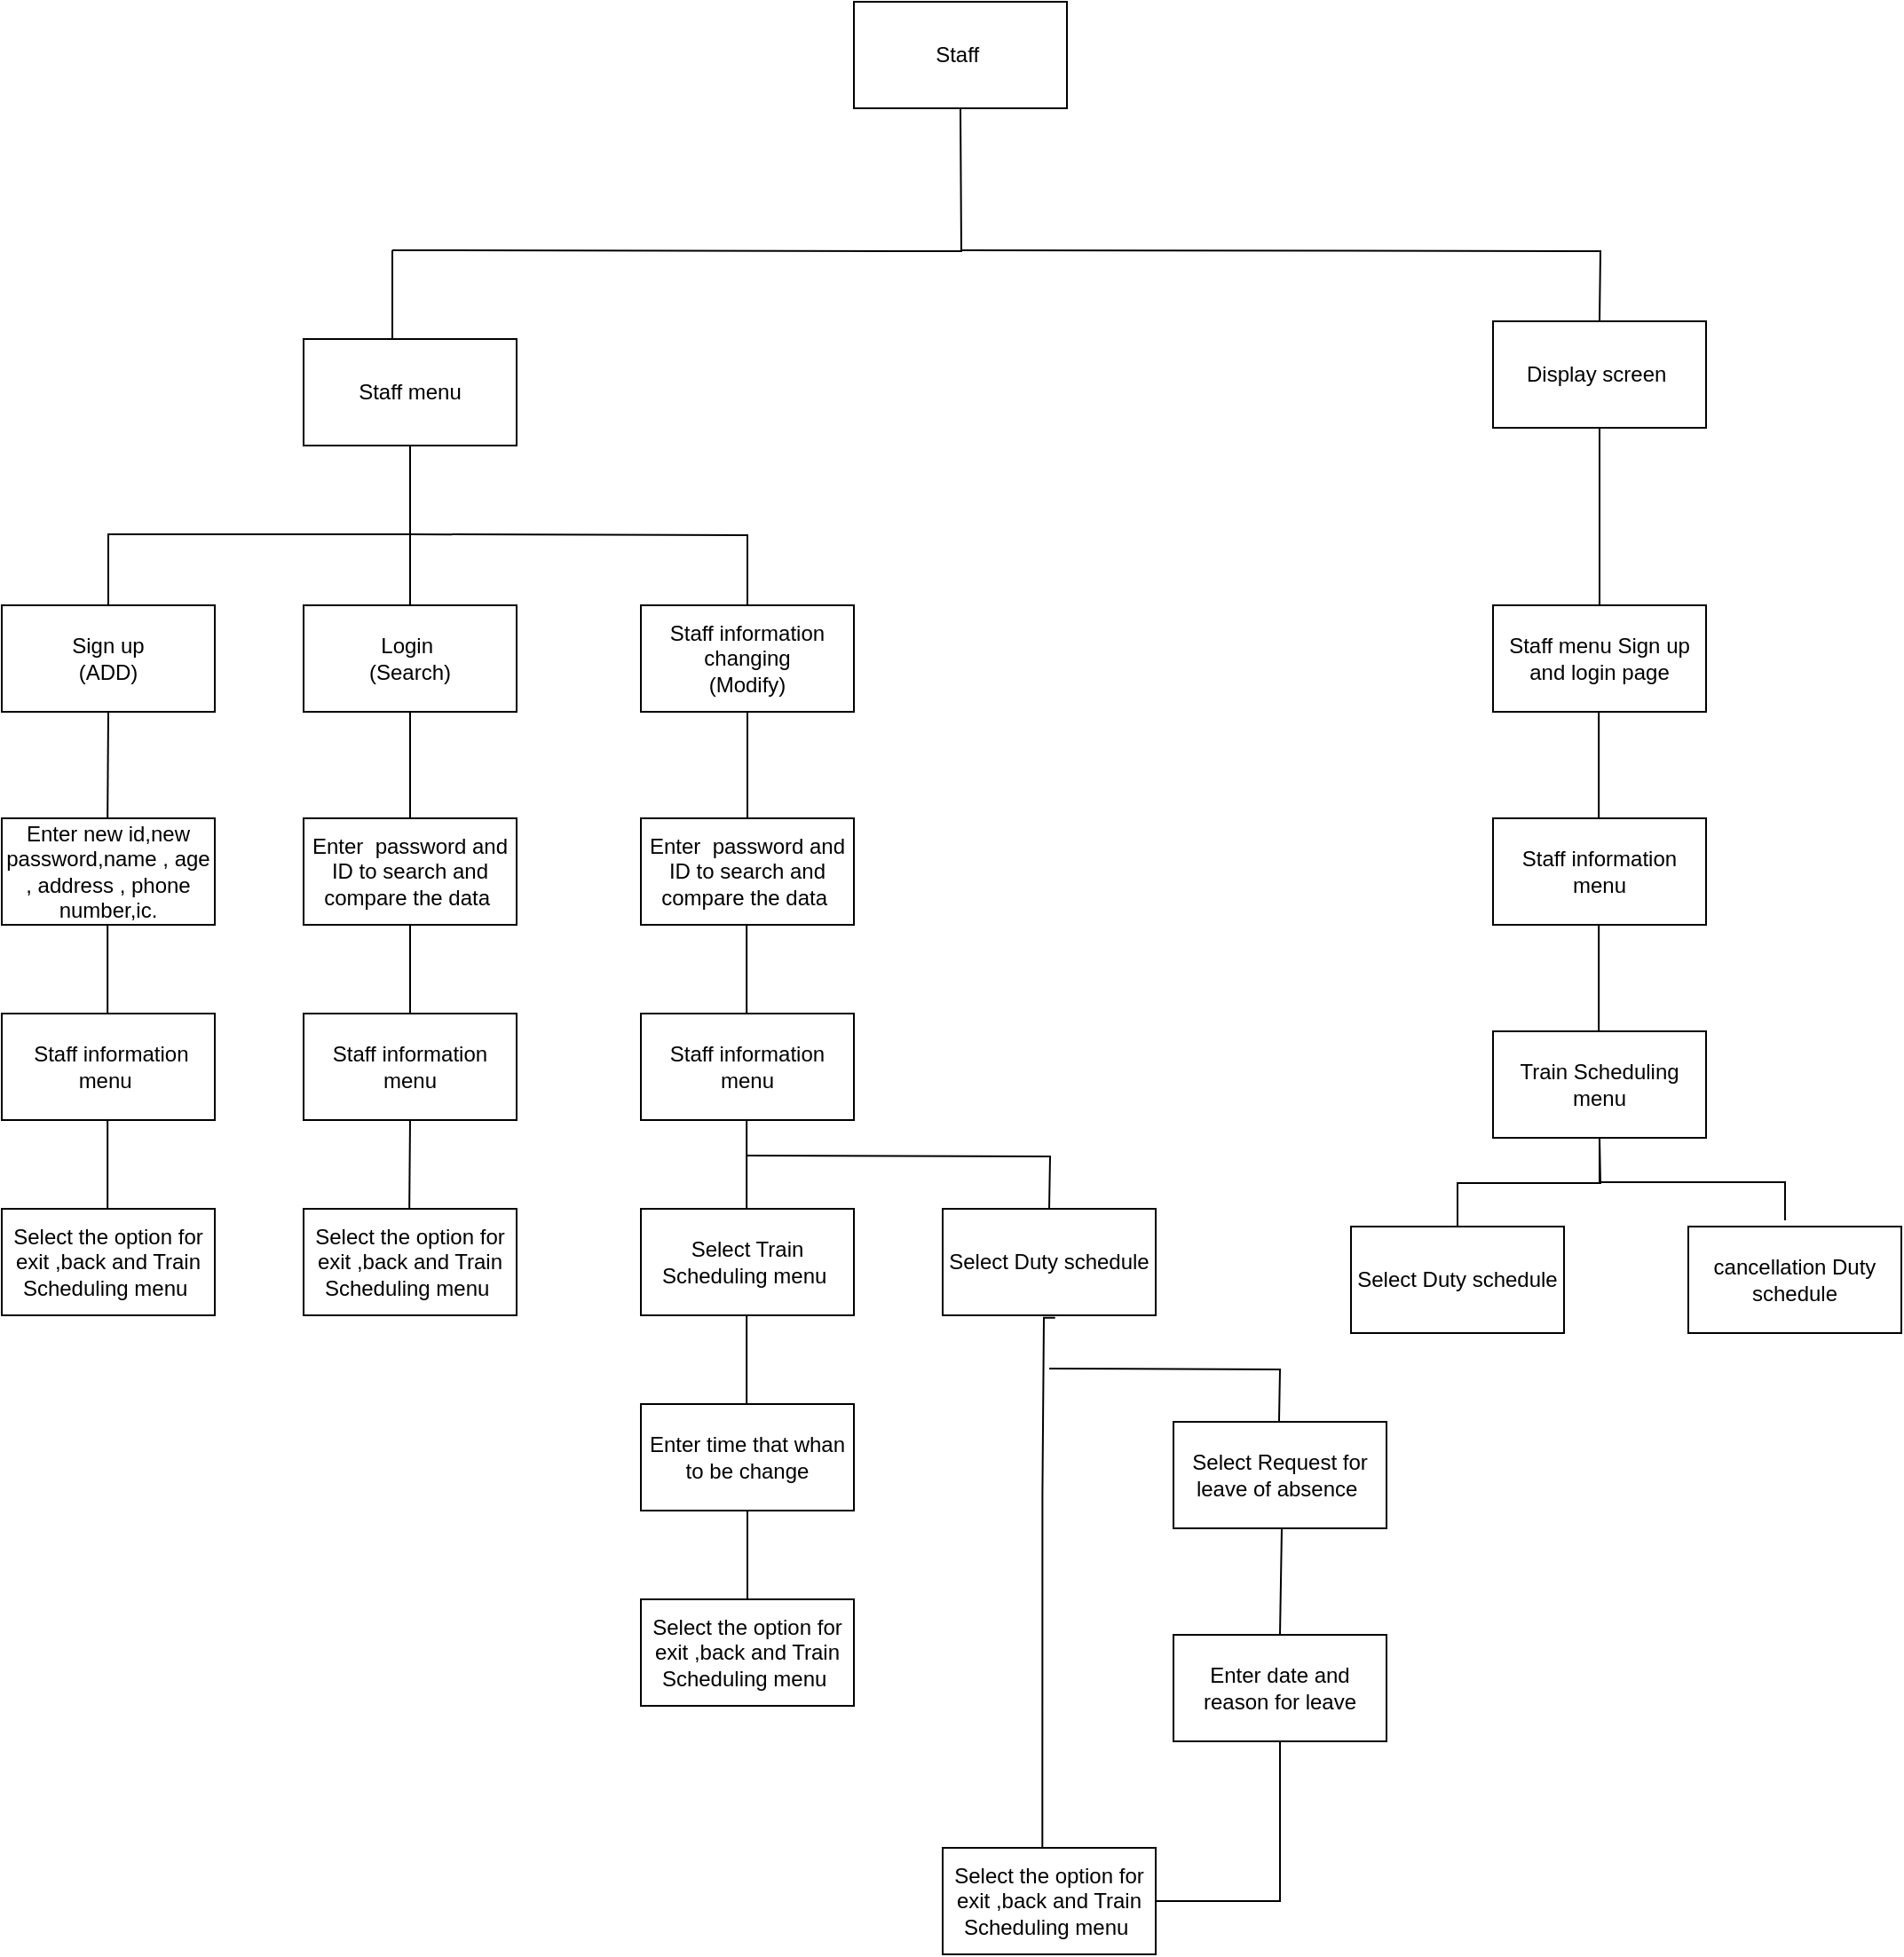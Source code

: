 <mxfile version="24.0.8" type="device">
  <diagram name="Page-1" id="BaL-FvqpIHobHH0_60As">
    <mxGraphModel dx="1062" dy="1672" grid="1" gridSize="10" guides="1" tooltips="1" connect="1" arrows="1" fold="1" page="1" pageScale="1" pageWidth="850" pageHeight="1100" math="0" shadow="0">
      <root>
        <mxCell id="0" />
        <mxCell id="1" parent="0" />
        <mxCell id="vPWYfFUL58d0yr6fHRVj-1" value="Staff menu" style="rounded=0;whiteSpace=wrap;html=1;" parent="1" vertex="1">
          <mxGeometry x="350" y="130" width="120" height="60" as="geometry" />
        </mxCell>
        <mxCell id="E4wZGPF--s3q-F9TYSMC-1" value="Login&amp;nbsp;&lt;div&gt;(Search)&lt;/div&gt;" style="rounded=0;whiteSpace=wrap;html=1;" parent="1" vertex="1">
          <mxGeometry x="350" y="280" width="120" height="60" as="geometry" />
        </mxCell>
        <mxCell id="E4wZGPF--s3q-F9TYSMC-5" value="Staff information changing&lt;div&gt;(Modify)&lt;/div&gt;" style="rounded=0;whiteSpace=wrap;html=1;" parent="1" vertex="1">
          <mxGeometry x="540" y="280" width="120" height="60" as="geometry" />
        </mxCell>
        <mxCell id="E4wZGPF--s3q-F9TYSMC-8" value="Sign up&lt;div&gt;(ADD)&lt;/div&gt;" style="rounded=0;whiteSpace=wrap;html=1;" parent="1" vertex="1">
          <mxGeometry x="180" y="280" width="120" height="60" as="geometry" />
        </mxCell>
        <mxCell id="E4wZGPF--s3q-F9TYSMC-9" value="Enter new id,new password,name , age , address , phone number,ic." style="whiteSpace=wrap;html=1;rounded=0;" parent="1" vertex="1">
          <mxGeometry x="180" y="400" width="120" height="60" as="geometry" />
        </mxCell>
        <mxCell id="E4wZGPF--s3q-F9TYSMC-13" value="&amp;nbsp;Staff information menu&amp;nbsp;" style="whiteSpace=wrap;html=1;rounded=0;" parent="1" vertex="1">
          <mxGeometry x="180" y="510" width="120" height="60" as="geometry" />
        </mxCell>
        <mxCell id="E4wZGPF--s3q-F9TYSMC-15" value="Select the option for exit ,back and Train Scheduling menu&amp;nbsp;" style="whiteSpace=wrap;html=1;rounded=0;" parent="1" vertex="1">
          <mxGeometry x="180" y="620" width="120" height="60" as="geometry" />
        </mxCell>
        <mxCell id="E4wZGPF--s3q-F9TYSMC-17" value="Enter&amp;nbsp; password and ID to search and compare the data&amp;nbsp;" style="whiteSpace=wrap;html=1;rounded=0;" parent="1" vertex="1">
          <mxGeometry x="350" y="400" width="120" height="60" as="geometry" />
        </mxCell>
        <mxCell id="E4wZGPF--s3q-F9TYSMC-19" value="Enter&amp;nbsp; password and ID to search and compare the data&amp;nbsp;" style="whiteSpace=wrap;html=1;rounded=0;" parent="1" vertex="1">
          <mxGeometry x="540" y="400" width="120" height="60" as="geometry" />
        </mxCell>
        <mxCell id="E4wZGPF--s3q-F9TYSMC-21" value="Staff information menu" style="whiteSpace=wrap;html=1;rounded=0;" parent="1" vertex="1">
          <mxGeometry x="350" y="510" width="120" height="60" as="geometry" />
        </mxCell>
        <mxCell id="E4wZGPF--s3q-F9TYSMC-23" value="Select the option for exit ,back and Train Scheduling menu&amp;nbsp;" style="whiteSpace=wrap;html=1;rounded=0;" parent="1" vertex="1">
          <mxGeometry x="350" y="620" width="120" height="60" as="geometry" />
        </mxCell>
        <mxCell id="E4wZGPF--s3q-F9TYSMC-29" value="" style="endArrow=none;html=1;rounded=0;fontSize=12;startSize=8;endSize=8;curved=1;entryX=0.5;entryY=1;entryDx=0;entryDy=0;" parent="1" target="vPWYfFUL58d0yr6fHRVj-1" edge="1">
          <mxGeometry width="50" height="50" relative="1" as="geometry">
            <mxPoint x="410" y="240" as="sourcePoint" />
            <mxPoint x="460" y="230" as="targetPoint" />
          </mxGeometry>
        </mxCell>
        <mxCell id="E4wZGPF--s3q-F9TYSMC-31" value="" style="endArrow=none;html=1;rounded=0;fontSize=12;startSize=8;endSize=8;edgeStyle=orthogonalEdgeStyle;entryX=0.5;entryY=0;entryDx=0;entryDy=0;" parent="1" target="E4wZGPF--s3q-F9TYSMC-5" edge="1">
          <mxGeometry width="50" height="50" relative="1" as="geometry">
            <mxPoint x="410" y="240" as="sourcePoint" />
            <mxPoint x="600" y="270" as="targetPoint" />
          </mxGeometry>
        </mxCell>
        <mxCell id="E4wZGPF--s3q-F9TYSMC-32" value="" style="endArrow=none;html=1;rounded=0;fontSize=12;startSize=8;endSize=8;edgeStyle=orthogonalEdgeStyle;entryX=0.5;entryY=0;entryDx=0;entryDy=0;" parent="1" target="E4wZGPF--s3q-F9TYSMC-8" edge="1">
          <mxGeometry width="50" height="50" relative="1" as="geometry">
            <mxPoint x="410" y="240" as="sourcePoint" />
            <mxPoint x="410" y="240" as="targetPoint" />
            <Array as="points">
              <mxPoint x="240" y="240" />
            </Array>
          </mxGeometry>
        </mxCell>
        <mxCell id="E4wZGPF--s3q-F9TYSMC-33" value="" style="endArrow=none;html=1;rounded=0;fontSize=12;startSize=8;endSize=8;curved=1;" parent="1" edge="1">
          <mxGeometry width="50" height="50" relative="1" as="geometry">
            <mxPoint x="410" y="280" as="sourcePoint" />
            <mxPoint x="410" y="240" as="targetPoint" />
          </mxGeometry>
        </mxCell>
        <mxCell id="E4wZGPF--s3q-F9TYSMC-40" value="Staff information menu" style="whiteSpace=wrap;html=1;rounded=0;" parent="1" vertex="1">
          <mxGeometry x="540" y="510" width="120" height="60" as="geometry" />
        </mxCell>
        <mxCell id="E4wZGPF--s3q-F9TYSMC-52" value="Staff&amp;nbsp;" style="whiteSpace=wrap;html=1;rounded=0;" parent="1" vertex="1">
          <mxGeometry x="660" y="-60" width="120" height="60" as="geometry" />
        </mxCell>
        <mxCell id="E4wZGPF--s3q-F9TYSMC-53" value="" style="endArrow=none;html=1;rounded=0;fontSize=12;startSize=8;endSize=8;edgeStyle=orthogonalEdgeStyle;" parent="1" edge="1">
          <mxGeometry width="50" height="50" relative="1" as="geometry">
            <mxPoint x="400" y="80" as="sourcePoint" />
            <mxPoint x="720" as="targetPoint" />
          </mxGeometry>
        </mxCell>
        <mxCell id="E4wZGPF--s3q-F9TYSMC-54" value="" style="endArrow=none;html=1;rounded=0;fontSize=12;startSize=8;endSize=8;curved=1;" parent="1" edge="1">
          <mxGeometry width="50" height="50" relative="1" as="geometry">
            <mxPoint x="400" y="130" as="sourcePoint" />
            <mxPoint x="400" y="80" as="targetPoint" />
          </mxGeometry>
        </mxCell>
        <mxCell id="E4wZGPF--s3q-F9TYSMC-55" value="Display screen&amp;nbsp;" style="whiteSpace=wrap;html=1;rounded=0;" parent="1" vertex="1">
          <mxGeometry x="1020" y="120" width="120" height="60" as="geometry" />
        </mxCell>
        <mxCell id="E4wZGPF--s3q-F9TYSMC-60" value="Select Train Scheduling menu&amp;nbsp;" style="whiteSpace=wrap;html=1;rounded=0;" parent="1" vertex="1">
          <mxGeometry x="540" y="620" width="120" height="60" as="geometry" />
        </mxCell>
        <mxCell id="E4wZGPF--s3q-F9TYSMC-62" value="Select Duty schedule" style="whiteSpace=wrap;html=1;rounded=0;" parent="1" vertex="1">
          <mxGeometry x="710" y="620" width="120" height="60" as="geometry" />
        </mxCell>
        <mxCell id="E4wZGPF--s3q-F9TYSMC-65" value="Enter time that whan to be change" style="rounded=0;whiteSpace=wrap;html=1;" parent="1" vertex="1">
          <mxGeometry x="540" y="730" width="120" height="60" as="geometry" />
        </mxCell>
        <mxCell id="E4wZGPF--s3q-F9TYSMC-66" value="Select the option for exit ,back and Train Scheduling menu&amp;nbsp;" style="whiteSpace=wrap;html=1;rounded=0;" parent="1" vertex="1">
          <mxGeometry x="540" y="840" width="120" height="60" as="geometry" />
        </mxCell>
        <mxCell id="E4wZGPF--s3q-F9TYSMC-77" value="" style="endArrow=none;html=1;rounded=0;fontSize=12;startSize=8;endSize=8;edgeStyle=orthogonalEdgeStyle;" parent="1" edge="1">
          <mxGeometry width="50" height="50" relative="1" as="geometry">
            <mxPoint x="720" y="80" as="sourcePoint" />
            <mxPoint x="1080" y="120" as="targetPoint" />
          </mxGeometry>
        </mxCell>
        <mxCell id="E4wZGPF--s3q-F9TYSMC-78" style="edgeStyle=none;curved=1;rounded=0;orthogonalLoop=1;jettySize=auto;html=1;entryX=0.5;entryY=0;entryDx=0;entryDy=0;fontSize=12;startSize=8;endSize=8;" parent="1" source="E4wZGPF--s3q-F9TYSMC-55" target="E4wZGPF--s3q-F9TYSMC-55" edge="1">
          <mxGeometry relative="1" as="geometry" />
        </mxCell>
        <mxCell id="E4wZGPF--s3q-F9TYSMC-79" value="Staff menu Sign up and login page" style="whiteSpace=wrap;html=1;rounded=0;" parent="1" vertex="1">
          <mxGeometry x="1020" y="280" width="120" height="60" as="geometry" />
        </mxCell>
        <mxCell id="E4wZGPF--s3q-F9TYSMC-80" value="Staff information menu" style="whiteSpace=wrap;html=1;rounded=0;" parent="1" vertex="1">
          <mxGeometry x="1020" y="400" width="120" height="60" as="geometry" />
        </mxCell>
        <mxCell id="E4wZGPF--s3q-F9TYSMC-81" value="Train Scheduling menu" style="whiteSpace=wrap;html=1;rounded=0;" parent="1" vertex="1">
          <mxGeometry x="1020" y="520" width="120" height="60" as="geometry" />
        </mxCell>
        <mxCell id="E4wZGPF--s3q-F9TYSMC-83" value="" style="endArrow=none;html=1;rounded=0;fontSize=12;startSize=8;endSize=8;curved=1;entryX=0.5;entryY=1;entryDx=0;entryDy=0;" parent="1" target="E4wZGPF--s3q-F9TYSMC-5" edge="1">
          <mxGeometry width="50" height="50" relative="1" as="geometry">
            <mxPoint x="600" y="400" as="sourcePoint" />
            <mxPoint x="650" y="350" as="targetPoint" />
          </mxGeometry>
        </mxCell>
        <mxCell id="E4wZGPF--s3q-F9TYSMC-84" value="" style="endArrow=none;html=1;rounded=0;fontSize=12;startSize=8;endSize=8;curved=1;entryX=0.5;entryY=1;entryDx=0;entryDy=0;entryPerimeter=0;exitX=0.5;exitY=0;exitDx=0;exitDy=0;" parent="1" source="E4wZGPF--s3q-F9TYSMC-17" target="E4wZGPF--s3q-F9TYSMC-1" edge="1">
          <mxGeometry width="50" height="50" relative="1" as="geometry">
            <mxPoint x="405" y="400" as="sourcePoint" />
            <mxPoint x="415" y="340" as="targetPoint" />
          </mxGeometry>
        </mxCell>
        <mxCell id="E4wZGPF--s3q-F9TYSMC-85" value="" style="endArrow=none;html=1;rounded=0;fontSize=12;startSize=8;endSize=8;curved=1;entryX=0.5;entryY=1;entryDx=0;entryDy=0;exitX=0.5;exitY=0;exitDx=0;exitDy=0;" parent="1" source="E4wZGPF--s3q-F9TYSMC-21" target="E4wZGPF--s3q-F9TYSMC-17" edge="1">
          <mxGeometry width="50" height="50" relative="1" as="geometry">
            <mxPoint x="400" y="510" as="sourcePoint" />
            <mxPoint x="450" y="460" as="targetPoint" />
          </mxGeometry>
        </mxCell>
        <mxCell id="E4wZGPF--s3q-F9TYSMC-87" value="" style="endArrow=none;html=1;rounded=0;fontSize=12;startSize=8;endSize=8;curved=1;entryX=0.5;entryY=1;entryDx=0;entryDy=0;" parent="1" target="E4wZGPF--s3q-F9TYSMC-21" edge="1">
          <mxGeometry width="50" height="50" relative="1" as="geometry">
            <mxPoint x="409.58" y="620" as="sourcePoint" />
            <mxPoint x="409.58" y="580" as="targetPoint" />
          </mxGeometry>
        </mxCell>
        <mxCell id="E4wZGPF--s3q-F9TYSMC-88" value="" style="endArrow=none;html=1;rounded=0;fontSize=12;startSize=8;endSize=8;curved=1;exitX=0.5;exitY=0;exitDx=0;exitDy=0;" parent="1" edge="1">
          <mxGeometry width="50" height="50" relative="1" as="geometry">
            <mxPoint x="239.58" y="510" as="sourcePoint" />
            <mxPoint x="239.58" y="460" as="targetPoint" />
          </mxGeometry>
        </mxCell>
        <mxCell id="E4wZGPF--s3q-F9TYSMC-89" value="" style="endArrow=none;html=1;rounded=0;fontSize=12;startSize=8;endSize=8;curved=1;entryX=0.5;entryY=1;entryDx=0;entryDy=0;exitX=0.5;exitY=0;exitDx=0;exitDy=0;" parent="1" target="E4wZGPF--s3q-F9TYSMC-8" edge="1">
          <mxGeometry width="50" height="50" relative="1" as="geometry">
            <mxPoint x="239.58" y="400" as="sourcePoint" />
            <mxPoint x="239.58" y="350" as="targetPoint" />
          </mxGeometry>
        </mxCell>
        <mxCell id="E4wZGPF--s3q-F9TYSMC-90" value="" style="endArrow=none;html=1;rounded=0;fontSize=12;startSize=8;endSize=8;curved=1;entryX=0.5;entryY=1;entryDx=0;entryDy=0;exitX=0.5;exitY=0;exitDx=0;exitDy=0;" parent="1" edge="1">
          <mxGeometry width="50" height="50" relative="1" as="geometry">
            <mxPoint x="239.58" y="620" as="sourcePoint" />
            <mxPoint x="239.58" y="570" as="targetPoint" />
          </mxGeometry>
        </mxCell>
        <mxCell id="E4wZGPF--s3q-F9TYSMC-93" value="" style="endArrow=none;html=1;rounded=0;fontSize=12;startSize=8;endSize=8;curved=1;entryX=0.5;entryY=1;entryDx=0;entryDy=0;exitX=0.5;exitY=0;exitDx=0;exitDy=0;" parent="1" edge="1">
          <mxGeometry width="50" height="50" relative="1" as="geometry">
            <mxPoint x="599.58" y="510" as="sourcePoint" />
            <mxPoint x="599.58" y="460" as="targetPoint" />
          </mxGeometry>
        </mxCell>
        <mxCell id="E4wZGPF--s3q-F9TYSMC-94" value="" style="endArrow=none;html=1;rounded=0;fontSize=12;startSize=8;endSize=8;curved=1;entryX=0.5;entryY=1;entryDx=0;entryDy=0;exitX=0.5;exitY=0;exitDx=0;exitDy=0;" parent="1" edge="1">
          <mxGeometry width="50" height="50" relative="1" as="geometry">
            <mxPoint x="599.58" y="620" as="sourcePoint" />
            <mxPoint x="599.58" y="570" as="targetPoint" />
          </mxGeometry>
        </mxCell>
        <mxCell id="E4wZGPF--s3q-F9TYSMC-95" value="" style="endArrow=none;html=1;rounded=0;fontSize=12;startSize=8;endSize=8;curved=1;entryX=0.5;entryY=1;entryDx=0;entryDy=0;exitX=0.5;exitY=0;exitDx=0;exitDy=0;" parent="1" edge="1">
          <mxGeometry width="50" height="50" relative="1" as="geometry">
            <mxPoint x="599.58" y="730" as="sourcePoint" />
            <mxPoint x="599.58" y="680" as="targetPoint" />
          </mxGeometry>
        </mxCell>
        <mxCell id="E4wZGPF--s3q-F9TYSMC-96" value="" style="endArrow=none;html=1;rounded=0;fontSize=12;startSize=8;endSize=8;entryX=0.5;entryY=1;entryDx=0;entryDy=0;exitX=0.468;exitY=0.03;exitDx=0;exitDy=0;edgeStyle=orthogonalEdgeStyle;exitPerimeter=0;" parent="1" source="pTbYH773xOgXTVPVtxN6-2" edge="1">
          <mxGeometry width="50" height="50" relative="1" as="geometry">
            <mxPoint x="766.63" y="858.65" as="sourcePoint" />
            <mxPoint x="773.35" y="681.35" as="targetPoint" />
            <Array as="points">
              <mxPoint x="766" y="780" />
              <mxPoint x="767" y="780" />
              <mxPoint x="767" y="681" />
            </Array>
          </mxGeometry>
        </mxCell>
        <mxCell id="E4wZGPF--s3q-F9TYSMC-100" value="" style="endArrow=none;html=1;rounded=0;fontSize=12;startSize=8;endSize=8;curved=1;entryX=0.5;entryY=1;entryDx=0;entryDy=0;" parent="1" target="E4wZGPF--s3q-F9TYSMC-55" edge="1">
          <mxGeometry width="50" height="50" relative="1" as="geometry">
            <mxPoint x="1080" y="280" as="sourcePoint" />
            <mxPoint x="1130" y="230" as="targetPoint" />
          </mxGeometry>
        </mxCell>
        <mxCell id="E4wZGPF--s3q-F9TYSMC-101" value="" style="endArrow=none;html=1;rounded=0;fontSize=12;startSize=8;endSize=8;curved=1;entryX=0.5;entryY=1;entryDx=0;entryDy=0;" parent="1" edge="1">
          <mxGeometry width="50" height="50" relative="1" as="geometry">
            <mxPoint x="1079.58" y="400" as="sourcePoint" />
            <mxPoint x="1079.58" y="340" as="targetPoint" />
          </mxGeometry>
        </mxCell>
        <mxCell id="E4wZGPF--s3q-F9TYSMC-102" value="" style="endArrow=none;html=1;rounded=0;fontSize=12;startSize=8;endSize=8;curved=1;entryX=0.5;entryY=1;entryDx=0;entryDy=0;" parent="1" edge="1">
          <mxGeometry width="50" height="50" relative="1" as="geometry">
            <mxPoint x="1079.58" y="520" as="sourcePoint" />
            <mxPoint x="1079.58" y="460" as="targetPoint" />
          </mxGeometry>
        </mxCell>
        <mxCell id="E4wZGPF--s3q-F9TYSMC-106" value="Select&amp;nbsp;Request for leave of absence&amp;nbsp;" style="whiteSpace=wrap;html=1;rounded=0;" parent="1" vertex="1">
          <mxGeometry x="840" y="740" width="120" height="60" as="geometry" />
        </mxCell>
        <mxCell id="E4wZGPF--s3q-F9TYSMC-113" value="" style="endArrow=none;html=1;rounded=0;fontSize=12;startSize=8;endSize=8;edgeStyle=orthogonalEdgeStyle;exitX=0.5;exitY=0;exitDx=0;exitDy=0;" parent="1" source="E4wZGPF--s3q-F9TYSMC-114" edge="1">
          <mxGeometry width="50" height="50" relative="1" as="geometry">
            <mxPoint x="1080" y="620" as="sourcePoint" />
            <mxPoint x="1080" y="580" as="targetPoint" />
          </mxGeometry>
        </mxCell>
        <mxCell id="E4wZGPF--s3q-F9TYSMC-114" value="Select Duty schedule" style="whiteSpace=wrap;html=1;rounded=0;" parent="1" vertex="1">
          <mxGeometry x="940" y="630" width="120" height="60" as="geometry" />
        </mxCell>
        <mxCell id="E4wZGPF--s3q-F9TYSMC-115" value="cancellation Duty schedule" style="whiteSpace=wrap;html=1;rounded=0;" parent="1" vertex="1">
          <mxGeometry x="1130" y="630" width="120" height="60" as="geometry" />
        </mxCell>
        <mxCell id="E4wZGPF--s3q-F9TYSMC-119" value="" style="endArrow=none;html=1;rounded=0;fontSize=12;startSize=8;endSize=8;edgeStyle=orthogonalEdgeStyle;exitX=0.454;exitY=-0.058;exitDx=0;exitDy=0;exitPerimeter=0;entryX=0.5;entryY=1;entryDx=0;entryDy=0;" parent="1" source="E4wZGPF--s3q-F9TYSMC-115" target="E4wZGPF--s3q-F9TYSMC-81" edge="1">
          <mxGeometry width="50" height="50" relative="1" as="geometry">
            <mxPoint x="1140" y="610" as="sourcePoint" />
            <mxPoint x="1220" y="560" as="targetPoint" />
          </mxGeometry>
        </mxCell>
        <mxCell id="E4wZGPF--s3q-F9TYSMC-121" value="" style="endArrow=none;html=1;rounded=0;fontSize=12;startSize=8;endSize=8;edgeStyle=orthogonalEdgeStyle;entryX=0.5;entryY=0;entryDx=0;entryDy=0;" parent="1" edge="1">
          <mxGeometry width="50" height="50" relative="1" as="geometry">
            <mxPoint x="600" y="590" as="sourcePoint" />
            <mxPoint x="770" y="620" as="targetPoint" />
          </mxGeometry>
        </mxCell>
        <mxCell id="E4wZGPF--s3q-F9TYSMC-124" value="" style="endArrow=none;html=1;rounded=0;fontSize=12;startSize=8;endSize=8;curved=1;entryX=0.5;entryY=1;entryDx=0;entryDy=0;" parent="1" target="E4wZGPF--s3q-F9TYSMC-65" edge="1" source="E4wZGPF--s3q-F9TYSMC-66">
          <mxGeometry width="50" height="50" relative="1" as="geometry">
            <mxPoint x="680" y="960" as="sourcePoint" />
            <mxPoint x="730" y="910" as="targetPoint" />
          </mxGeometry>
        </mxCell>
        <mxCell id="pTbYH773xOgXTVPVtxN6-1" value="" style="endArrow=none;html=1;rounded=0;fontSize=12;startSize=8;endSize=8;edgeStyle=orthogonalEdgeStyle;entryX=0.5;entryY=0;entryDx=0;entryDy=0;" edge="1" parent="1">
          <mxGeometry width="50" height="50" relative="1" as="geometry">
            <mxPoint x="770" y="710" as="sourcePoint" />
            <mxPoint x="899.48" y="740" as="targetPoint" />
          </mxGeometry>
        </mxCell>
        <mxCell id="pTbYH773xOgXTVPVtxN6-2" value="Select the option for exit ,back and Train Scheduling menu&amp;nbsp;" style="whiteSpace=wrap;html=1;rounded=0;" vertex="1" parent="1">
          <mxGeometry x="710" y="980" width="120" height="60" as="geometry" />
        </mxCell>
        <mxCell id="pTbYH773xOgXTVPVtxN6-3" value="Enter date and reason for leave" style="rounded=0;whiteSpace=wrap;html=1;" vertex="1" parent="1">
          <mxGeometry x="840" y="860" width="120" height="60" as="geometry" />
        </mxCell>
        <mxCell id="pTbYH773xOgXTVPVtxN6-4" value="" style="endArrow=none;html=1;rounded=0;exitX=0.5;exitY=0;exitDx=0;exitDy=0;" edge="1" parent="1" source="pTbYH773xOgXTVPVtxN6-3">
          <mxGeometry width="50" height="50" relative="1" as="geometry">
            <mxPoint x="890" y="860" as="sourcePoint" />
            <mxPoint x="901" y="800" as="targetPoint" />
          </mxGeometry>
        </mxCell>
        <mxCell id="pTbYH773xOgXTVPVtxN6-5" value="" style="endArrow=none;html=1;rounded=0;entryX=0.5;entryY=1;entryDx=0;entryDy=0;edgeStyle=orthogonalEdgeStyle;" edge="1" parent="1" source="pTbYH773xOgXTVPVtxN6-2" target="pTbYH773xOgXTVPVtxN6-3">
          <mxGeometry width="50" height="50" relative="1" as="geometry">
            <mxPoint x="900" y="1010" as="sourcePoint" />
            <mxPoint x="925" y="950" as="targetPoint" />
          </mxGeometry>
        </mxCell>
      </root>
    </mxGraphModel>
  </diagram>
</mxfile>
